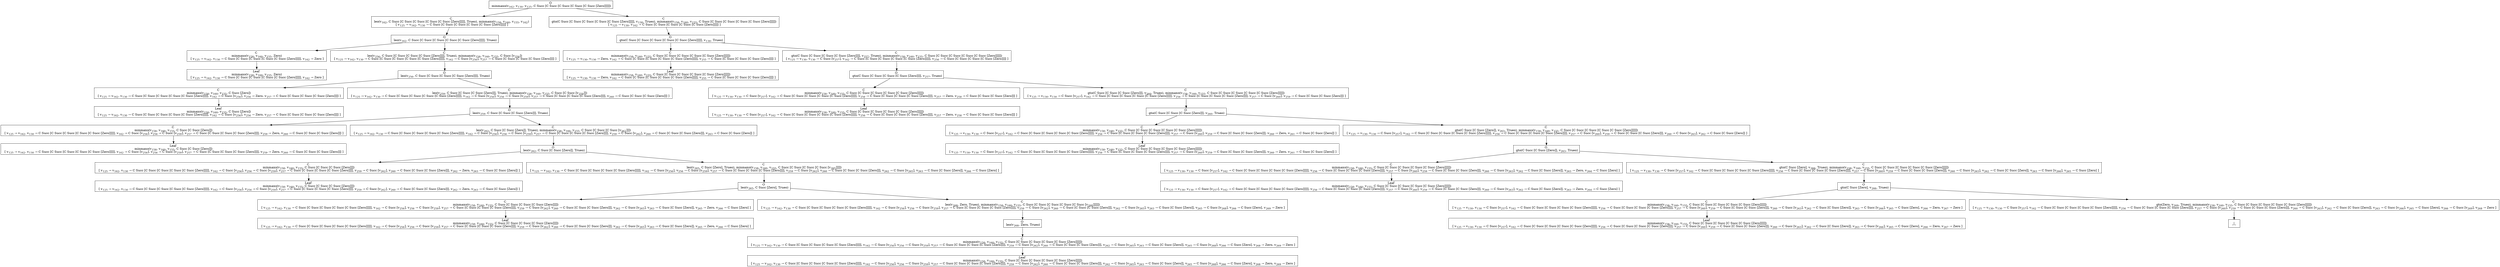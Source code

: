 digraph {
    graph [rankdir=TB
          ,bgcolor=transparent];
    node [shape=box
         ,fillcolor=white
         ,style=filled];
    0 [label=<O <BR/> minmaxo(v<SUB>162</SUB>, v<SUB>130</SUB>, v<SUB>125</SUB>, C Succ [C Succ [C Succ [C Succ [C Succ [Zero]]]]])>];
    1 [label=<C <BR/> leo(v<SUB>162</SUB>, C Succ [C Succ [C Succ [C Succ [C Succ [Zero]]]]], Trueo), minmaxo(v<SUB>158</SUB>, v<SUB>160</SUB>, v<SUB>155</SUB>, v<SUB>162</SUB>) <BR/>  [ v<SUB>125</SUB> &rarr; v<SUB>162</SUB>, v<SUB>130</SUB> &rarr; C Succ [C Succ [C Succ [C Succ [C Succ [Zero]]]]] ] >];
    2 [label=<C <BR/> gto(C Succ [C Succ [C Succ [C Succ [C Succ [Zero]]]]], v<SUB>130</SUB>, Trueo), minmaxo(v<SUB>158</SUB>, v<SUB>160</SUB>, v<SUB>155</SUB>, C Succ [C Succ [C Succ [C Succ [C Succ [Zero]]]]]) <BR/>  [ v<SUB>125</SUB> &rarr; v<SUB>130</SUB>, v<SUB>162</SUB> &rarr; C Succ [C Succ [C Succ [C Succ [C Succ [Zero]]]]] ] >];
    3 [label=<O <BR/> leo(v<SUB>162</SUB>, C Succ [C Succ [C Succ [C Succ [C Succ [Zero]]]]], Trueo)>];
    4 [label=<C <BR/> minmaxo(v<SUB>158</SUB>, v<SUB>160</SUB>, v<SUB>155</SUB>, Zero) <BR/>  [ v<SUB>125</SUB> &rarr; v<SUB>162</SUB>, v<SUB>130</SUB> &rarr; C Succ [C Succ [C Succ [C Succ [C Succ [Zero]]]]], v<SUB>162</SUB> &rarr; Zero ] >];
    5 [label=<C <BR/> leo(v<SUB>256</SUB>, C Succ [C Succ [C Succ [C Succ [Zero]]]], Trueo), minmaxo(v<SUB>158</SUB>, v<SUB>160</SUB>, v<SUB>155</SUB>, C Succ [v<SUB>256</SUB>]) <BR/>  [ v<SUB>125</SUB> &rarr; v<SUB>162</SUB>, v<SUB>130</SUB> &rarr; C Succ [C Succ [C Succ [C Succ [C Succ [Zero]]]]], v<SUB>162</SUB> &rarr; C Succ [v<SUB>256</SUB>], v<SUB>257</SUB> &rarr; C Succ [C Succ [C Succ [C Succ [Zero]]]] ] >];
    6 [label=<Leaf <BR/> minmaxo(v<SUB>158</SUB>, v<SUB>160</SUB>, v<SUB>155</SUB>, Zero) <BR/>  [ v<SUB>125</SUB> &rarr; v<SUB>162</SUB>, v<SUB>130</SUB> &rarr; C Succ [C Succ [C Succ [C Succ [C Succ [Zero]]]]], v<SUB>162</SUB> &rarr; Zero ] >];
    7 [label=<O <BR/> leo(v<SUB>256</SUB>, C Succ [C Succ [C Succ [C Succ [Zero]]]], Trueo)>];
    8 [label=<C <BR/> minmaxo(v<SUB>158</SUB>, v<SUB>160</SUB>, v<SUB>155</SUB>, C Succ [Zero]) <BR/>  [ v<SUB>125</SUB> &rarr; v<SUB>162</SUB>, v<SUB>130</SUB> &rarr; C Succ [C Succ [C Succ [C Succ [C Succ [Zero]]]]], v<SUB>162</SUB> &rarr; C Succ [v<SUB>256</SUB>], v<SUB>256</SUB> &rarr; Zero, v<SUB>257</SUB> &rarr; C Succ [C Succ [C Succ [C Succ [Zero]]]] ] >];
    9 [label=<C <BR/> leo(v<SUB>259</SUB>, C Succ [C Succ [C Succ [Zero]]], Trueo), minmaxo(v<SUB>158</SUB>, v<SUB>160</SUB>, v<SUB>155</SUB>, C Succ [C Succ [v<SUB>259</SUB>]]) <BR/>  [ v<SUB>125</SUB> &rarr; v<SUB>162</SUB>, v<SUB>130</SUB> &rarr; C Succ [C Succ [C Succ [C Succ [C Succ [Zero]]]]], v<SUB>162</SUB> &rarr; C Succ [v<SUB>256</SUB>], v<SUB>256</SUB> &rarr; C Succ [v<SUB>259</SUB>], v<SUB>257</SUB> &rarr; C Succ [C Succ [C Succ [C Succ [Zero]]]], v<SUB>260</SUB> &rarr; C Succ [C Succ [C Succ [Zero]]] ] >];
    10 [label=<Leaf <BR/> minmaxo(v<SUB>158</SUB>, v<SUB>160</SUB>, v<SUB>155</SUB>, C Succ [Zero]) <BR/>  [ v<SUB>125</SUB> &rarr; v<SUB>162</SUB>, v<SUB>130</SUB> &rarr; C Succ [C Succ [C Succ [C Succ [C Succ [Zero]]]]], v<SUB>162</SUB> &rarr; C Succ [v<SUB>256</SUB>], v<SUB>256</SUB> &rarr; Zero, v<SUB>257</SUB> &rarr; C Succ [C Succ [C Succ [C Succ [Zero]]]] ] >];
    11 [label=<O <BR/> leo(v<SUB>259</SUB>, C Succ [C Succ [C Succ [Zero]]], Trueo)>];
    12 [label=<C <BR/> minmaxo(v<SUB>158</SUB>, v<SUB>160</SUB>, v<SUB>155</SUB>, C Succ [C Succ [Zero]]) <BR/>  [ v<SUB>125</SUB> &rarr; v<SUB>162</SUB>, v<SUB>130</SUB> &rarr; C Succ [C Succ [C Succ [C Succ [C Succ [Zero]]]]], v<SUB>162</SUB> &rarr; C Succ [v<SUB>256</SUB>], v<SUB>256</SUB> &rarr; C Succ [v<SUB>259</SUB>], v<SUB>257</SUB> &rarr; C Succ [C Succ [C Succ [C Succ [Zero]]]], v<SUB>259</SUB> &rarr; Zero, v<SUB>260</SUB> &rarr; C Succ [C Succ [C Succ [Zero]]] ] >];
    13 [label=<C <BR/> leo(v<SUB>262</SUB>, C Succ [C Succ [Zero]], Trueo), minmaxo(v<SUB>158</SUB>, v<SUB>160</SUB>, v<SUB>155</SUB>, C Succ [C Succ [C Succ [v<SUB>262</SUB>]]]) <BR/>  [ v<SUB>125</SUB> &rarr; v<SUB>162</SUB>, v<SUB>130</SUB> &rarr; C Succ [C Succ [C Succ [C Succ [C Succ [Zero]]]]], v<SUB>162</SUB> &rarr; C Succ [v<SUB>256</SUB>], v<SUB>256</SUB> &rarr; C Succ [v<SUB>259</SUB>], v<SUB>257</SUB> &rarr; C Succ [C Succ [C Succ [C Succ [Zero]]]], v<SUB>259</SUB> &rarr; C Succ [v<SUB>262</SUB>], v<SUB>260</SUB> &rarr; C Succ [C Succ [C Succ [Zero]]], v<SUB>263</SUB> &rarr; C Succ [C Succ [Zero]] ] >];
    14 [label=<Leaf <BR/> minmaxo(v<SUB>158</SUB>, v<SUB>160</SUB>, v<SUB>155</SUB>, C Succ [C Succ [Zero]]) <BR/>  [ v<SUB>125</SUB> &rarr; v<SUB>162</SUB>, v<SUB>130</SUB> &rarr; C Succ [C Succ [C Succ [C Succ [C Succ [Zero]]]]], v<SUB>162</SUB> &rarr; C Succ [v<SUB>256</SUB>], v<SUB>256</SUB> &rarr; C Succ [v<SUB>259</SUB>], v<SUB>257</SUB> &rarr; C Succ [C Succ [C Succ [C Succ [Zero]]]], v<SUB>259</SUB> &rarr; Zero, v<SUB>260</SUB> &rarr; C Succ [C Succ [C Succ [Zero]]] ] >];
    15 [label=<O <BR/> leo(v<SUB>262</SUB>, C Succ [C Succ [Zero]], Trueo)>];
    16 [label=<C <BR/> minmaxo(v<SUB>158</SUB>, v<SUB>160</SUB>, v<SUB>155</SUB>, C Succ [C Succ [C Succ [Zero]]]) <BR/>  [ v<SUB>125</SUB> &rarr; v<SUB>162</SUB>, v<SUB>130</SUB> &rarr; C Succ [C Succ [C Succ [C Succ [C Succ [Zero]]]]], v<SUB>162</SUB> &rarr; C Succ [v<SUB>256</SUB>], v<SUB>256</SUB> &rarr; C Succ [v<SUB>259</SUB>], v<SUB>257</SUB> &rarr; C Succ [C Succ [C Succ [C Succ [Zero]]]], v<SUB>259</SUB> &rarr; C Succ [v<SUB>262</SUB>], v<SUB>260</SUB> &rarr; C Succ [C Succ [C Succ [Zero]]], v<SUB>262</SUB> &rarr; Zero, v<SUB>263</SUB> &rarr; C Succ [C Succ [Zero]] ] >];
    17 [label=<C <BR/> leo(v<SUB>265</SUB>, C Succ [Zero], Trueo), minmaxo(v<SUB>158</SUB>, v<SUB>160</SUB>, v<SUB>155</SUB>, C Succ [C Succ [C Succ [C Succ [v<SUB>265</SUB>]]]]) <BR/>  [ v<SUB>125</SUB> &rarr; v<SUB>162</SUB>, v<SUB>130</SUB> &rarr; C Succ [C Succ [C Succ [C Succ [C Succ [Zero]]]]], v<SUB>162</SUB> &rarr; C Succ [v<SUB>256</SUB>], v<SUB>256</SUB> &rarr; C Succ [v<SUB>259</SUB>], v<SUB>257</SUB> &rarr; C Succ [C Succ [C Succ [C Succ [Zero]]]], v<SUB>259</SUB> &rarr; C Succ [v<SUB>262</SUB>], v<SUB>260</SUB> &rarr; C Succ [C Succ [C Succ [Zero]]], v<SUB>262</SUB> &rarr; C Succ [v<SUB>265</SUB>], v<SUB>263</SUB> &rarr; C Succ [C Succ [Zero]], v<SUB>266</SUB> &rarr; C Succ [Zero] ] >];
    18 [label=<Leaf <BR/> minmaxo(v<SUB>158</SUB>, v<SUB>160</SUB>, v<SUB>155</SUB>, C Succ [C Succ [C Succ [Zero]]]) <BR/>  [ v<SUB>125</SUB> &rarr; v<SUB>162</SUB>, v<SUB>130</SUB> &rarr; C Succ [C Succ [C Succ [C Succ [C Succ [Zero]]]]], v<SUB>162</SUB> &rarr; C Succ [v<SUB>256</SUB>], v<SUB>256</SUB> &rarr; C Succ [v<SUB>259</SUB>], v<SUB>257</SUB> &rarr; C Succ [C Succ [C Succ [C Succ [Zero]]]], v<SUB>259</SUB> &rarr; C Succ [v<SUB>262</SUB>], v<SUB>260</SUB> &rarr; C Succ [C Succ [C Succ [Zero]]], v<SUB>262</SUB> &rarr; Zero, v<SUB>263</SUB> &rarr; C Succ [C Succ [Zero]] ] >];
    19 [label=<O <BR/> leo(v<SUB>265</SUB>, C Succ [Zero], Trueo)>];
    20 [label=<C <BR/> minmaxo(v<SUB>158</SUB>, v<SUB>160</SUB>, v<SUB>155</SUB>, C Succ [C Succ [C Succ [C Succ [Zero]]]]) <BR/>  [ v<SUB>125</SUB> &rarr; v<SUB>162</SUB>, v<SUB>130</SUB> &rarr; C Succ [C Succ [C Succ [C Succ [C Succ [Zero]]]]], v<SUB>162</SUB> &rarr; C Succ [v<SUB>256</SUB>], v<SUB>256</SUB> &rarr; C Succ [v<SUB>259</SUB>], v<SUB>257</SUB> &rarr; C Succ [C Succ [C Succ [C Succ [Zero]]]], v<SUB>259</SUB> &rarr; C Succ [v<SUB>262</SUB>], v<SUB>260</SUB> &rarr; C Succ [C Succ [C Succ [Zero]]], v<SUB>262</SUB> &rarr; C Succ [v<SUB>265</SUB>], v<SUB>263</SUB> &rarr; C Succ [C Succ [Zero]], v<SUB>265</SUB> &rarr; Zero, v<SUB>266</SUB> &rarr; C Succ [Zero] ] >];
    21 [label=<C <BR/> leo(v<SUB>268</SUB>, Zero, Trueo), minmaxo(v<SUB>158</SUB>, v<SUB>160</SUB>, v<SUB>155</SUB>, C Succ [C Succ [C Succ [C Succ [C Succ [v<SUB>268</SUB>]]]]]) <BR/>  [ v<SUB>125</SUB> &rarr; v<SUB>162</SUB>, v<SUB>130</SUB> &rarr; C Succ [C Succ [C Succ [C Succ [C Succ [Zero]]]]], v<SUB>162</SUB> &rarr; C Succ [v<SUB>256</SUB>], v<SUB>256</SUB> &rarr; C Succ [v<SUB>259</SUB>], v<SUB>257</SUB> &rarr; C Succ [C Succ [C Succ [C Succ [Zero]]]], v<SUB>259</SUB> &rarr; C Succ [v<SUB>262</SUB>], v<SUB>260</SUB> &rarr; C Succ [C Succ [C Succ [Zero]]], v<SUB>262</SUB> &rarr; C Succ [v<SUB>265</SUB>], v<SUB>263</SUB> &rarr; C Succ [C Succ [Zero]], v<SUB>265</SUB> &rarr; C Succ [v<SUB>268</SUB>], v<SUB>266</SUB> &rarr; C Succ [Zero], v<SUB>269</SUB> &rarr; Zero ] >];
    22 [label=<Leaf <BR/> minmaxo(v<SUB>158</SUB>, v<SUB>160</SUB>, v<SUB>155</SUB>, C Succ [C Succ [C Succ [C Succ [Zero]]]]) <BR/>  [ v<SUB>125</SUB> &rarr; v<SUB>162</SUB>, v<SUB>130</SUB> &rarr; C Succ [C Succ [C Succ [C Succ [C Succ [Zero]]]]], v<SUB>162</SUB> &rarr; C Succ [v<SUB>256</SUB>], v<SUB>256</SUB> &rarr; C Succ [v<SUB>259</SUB>], v<SUB>257</SUB> &rarr; C Succ [C Succ [C Succ [C Succ [Zero]]]], v<SUB>259</SUB> &rarr; C Succ [v<SUB>262</SUB>], v<SUB>260</SUB> &rarr; C Succ [C Succ [C Succ [Zero]]], v<SUB>262</SUB> &rarr; C Succ [v<SUB>265</SUB>], v<SUB>263</SUB> &rarr; C Succ [C Succ [Zero]], v<SUB>265</SUB> &rarr; Zero, v<SUB>266</SUB> &rarr; C Succ [Zero] ] >];
    23 [label=<O <BR/> leo(v<SUB>268</SUB>, Zero, Trueo)>];
    24 [label=<C <BR/> minmaxo(v<SUB>158</SUB>, v<SUB>160</SUB>, v<SUB>155</SUB>, C Succ [C Succ [C Succ [C Succ [C Succ [Zero]]]]]) <BR/>  [ v<SUB>125</SUB> &rarr; v<SUB>162</SUB>, v<SUB>130</SUB> &rarr; C Succ [C Succ [C Succ [C Succ [C Succ [Zero]]]]], v<SUB>162</SUB> &rarr; C Succ [v<SUB>256</SUB>], v<SUB>256</SUB> &rarr; C Succ [v<SUB>259</SUB>], v<SUB>257</SUB> &rarr; C Succ [C Succ [C Succ [C Succ [Zero]]]], v<SUB>259</SUB> &rarr; C Succ [v<SUB>262</SUB>], v<SUB>260</SUB> &rarr; C Succ [C Succ [C Succ [Zero]]], v<SUB>262</SUB> &rarr; C Succ [v<SUB>265</SUB>], v<SUB>263</SUB> &rarr; C Succ [C Succ [Zero]], v<SUB>265</SUB> &rarr; C Succ [v<SUB>268</SUB>], v<SUB>266</SUB> &rarr; C Succ [Zero], v<SUB>268</SUB> &rarr; Zero, v<SUB>269</SUB> &rarr; Zero ] >];
    25 [label=<Leaf <BR/> minmaxo(v<SUB>158</SUB>, v<SUB>160</SUB>, v<SUB>155</SUB>, C Succ [C Succ [C Succ [C Succ [C Succ [Zero]]]]]) <BR/>  [ v<SUB>125</SUB> &rarr; v<SUB>162</SUB>, v<SUB>130</SUB> &rarr; C Succ [C Succ [C Succ [C Succ [C Succ [Zero]]]]], v<SUB>162</SUB> &rarr; C Succ [v<SUB>256</SUB>], v<SUB>256</SUB> &rarr; C Succ [v<SUB>259</SUB>], v<SUB>257</SUB> &rarr; C Succ [C Succ [C Succ [C Succ [Zero]]]], v<SUB>259</SUB> &rarr; C Succ [v<SUB>262</SUB>], v<SUB>260</SUB> &rarr; C Succ [C Succ [C Succ [Zero]]], v<SUB>262</SUB> &rarr; C Succ [v<SUB>265</SUB>], v<SUB>263</SUB> &rarr; C Succ [C Succ [Zero]], v<SUB>265</SUB> &rarr; C Succ [v<SUB>268</SUB>], v<SUB>266</SUB> &rarr; C Succ [Zero], v<SUB>268</SUB> &rarr; Zero, v<SUB>269</SUB> &rarr; Zero ] >];
    26 [label=<O <BR/> gto(C Succ [C Succ [C Succ [C Succ [C Succ [Zero]]]]], v<SUB>130</SUB>, Trueo)>];
    27 [label=<C <BR/> minmaxo(v<SUB>158</SUB>, v<SUB>160</SUB>, v<SUB>155</SUB>, C Succ [C Succ [C Succ [C Succ [C Succ [Zero]]]]]) <BR/>  [ v<SUB>125</SUB> &rarr; v<SUB>130</SUB>, v<SUB>130</SUB> &rarr; Zero, v<SUB>162</SUB> &rarr; C Succ [C Succ [C Succ [C Succ [C Succ [Zero]]]]], v<SUB>255</SUB> &rarr; C Succ [C Succ [C Succ [C Succ [Zero]]]] ] >];
    28 [label=<C <BR/> gto(C Succ [C Succ [C Succ [C Succ [Zero]]]], v<SUB>257</SUB>, Trueo), minmaxo(v<SUB>158</SUB>, v<SUB>160</SUB>, v<SUB>155</SUB>, C Succ [C Succ [C Succ [C Succ [C Succ [Zero]]]]]) <BR/>  [ v<SUB>125</SUB> &rarr; v<SUB>130</SUB>, v<SUB>130</SUB> &rarr; C Succ [v<SUB>257</SUB>], v<SUB>162</SUB> &rarr; C Succ [C Succ [C Succ [C Succ [C Succ [Zero]]]]], v<SUB>256</SUB> &rarr; C Succ [C Succ [C Succ [C Succ [Zero]]]] ] >];
    29 [label=<Leaf <BR/> minmaxo(v<SUB>158</SUB>, v<SUB>160</SUB>, v<SUB>155</SUB>, C Succ [C Succ [C Succ [C Succ [C Succ [Zero]]]]]) <BR/>  [ v<SUB>125</SUB> &rarr; v<SUB>130</SUB>, v<SUB>130</SUB> &rarr; Zero, v<SUB>162</SUB> &rarr; C Succ [C Succ [C Succ [C Succ [C Succ [Zero]]]]], v<SUB>255</SUB> &rarr; C Succ [C Succ [C Succ [C Succ [Zero]]]] ] >];
    30 [label=<O <BR/> gto(C Succ [C Succ [C Succ [C Succ [Zero]]]], v<SUB>257</SUB>, Trueo)>];
    31 [label=<C <BR/> minmaxo(v<SUB>158</SUB>, v<SUB>160</SUB>, v<SUB>155</SUB>, C Succ [C Succ [C Succ [C Succ [C Succ [Zero]]]]]) <BR/>  [ v<SUB>125</SUB> &rarr; v<SUB>130</SUB>, v<SUB>130</SUB> &rarr; C Succ [v<SUB>257</SUB>], v<SUB>162</SUB> &rarr; C Succ [C Succ [C Succ [C Succ [C Succ [Zero]]]]], v<SUB>256</SUB> &rarr; C Succ [C Succ [C Succ [C Succ [Zero]]]], v<SUB>257</SUB> &rarr; Zero, v<SUB>258</SUB> &rarr; C Succ [C Succ [C Succ [Zero]]] ] >];
    32 [label=<C <BR/> gto(C Succ [C Succ [C Succ [Zero]]], v<SUB>260</SUB>, Trueo), minmaxo(v<SUB>158</SUB>, v<SUB>160</SUB>, v<SUB>155</SUB>, C Succ [C Succ [C Succ [C Succ [C Succ [Zero]]]]]) <BR/>  [ v<SUB>125</SUB> &rarr; v<SUB>130</SUB>, v<SUB>130</SUB> &rarr; C Succ [v<SUB>257</SUB>], v<SUB>162</SUB> &rarr; C Succ [C Succ [C Succ [C Succ [C Succ [Zero]]]]], v<SUB>256</SUB> &rarr; C Succ [C Succ [C Succ [C Succ [Zero]]]], v<SUB>257</SUB> &rarr; C Succ [v<SUB>260</SUB>], v<SUB>259</SUB> &rarr; C Succ [C Succ [C Succ [Zero]]] ] >];
    33 [label=<Leaf <BR/> minmaxo(v<SUB>158</SUB>, v<SUB>160</SUB>, v<SUB>155</SUB>, C Succ [C Succ [C Succ [C Succ [C Succ [Zero]]]]]) <BR/>  [ v<SUB>125</SUB> &rarr; v<SUB>130</SUB>, v<SUB>130</SUB> &rarr; C Succ [v<SUB>257</SUB>], v<SUB>162</SUB> &rarr; C Succ [C Succ [C Succ [C Succ [C Succ [Zero]]]]], v<SUB>256</SUB> &rarr; C Succ [C Succ [C Succ [C Succ [Zero]]]], v<SUB>257</SUB> &rarr; Zero, v<SUB>258</SUB> &rarr; C Succ [C Succ [C Succ [Zero]]] ] >];
    34 [label=<O <BR/> gto(C Succ [C Succ [C Succ [Zero]]], v<SUB>260</SUB>, Trueo)>];
    35 [label=<C <BR/> minmaxo(v<SUB>158</SUB>, v<SUB>160</SUB>, v<SUB>155</SUB>, C Succ [C Succ [C Succ [C Succ [C Succ [Zero]]]]]) <BR/>  [ v<SUB>125</SUB> &rarr; v<SUB>130</SUB>, v<SUB>130</SUB> &rarr; C Succ [v<SUB>257</SUB>], v<SUB>162</SUB> &rarr; C Succ [C Succ [C Succ [C Succ [C Succ [Zero]]]]], v<SUB>256</SUB> &rarr; C Succ [C Succ [C Succ [C Succ [Zero]]]], v<SUB>257</SUB> &rarr; C Succ [v<SUB>260</SUB>], v<SUB>259</SUB> &rarr; C Succ [C Succ [C Succ [Zero]]], v<SUB>260</SUB> &rarr; Zero, v<SUB>261</SUB> &rarr; C Succ [C Succ [Zero]] ] >];
    36 [label=<C <BR/> gto(C Succ [C Succ [Zero]], v<SUB>263</SUB>, Trueo), minmaxo(v<SUB>158</SUB>, v<SUB>160</SUB>, v<SUB>155</SUB>, C Succ [C Succ [C Succ [C Succ [C Succ [Zero]]]]]) <BR/>  [ v<SUB>125</SUB> &rarr; v<SUB>130</SUB>, v<SUB>130</SUB> &rarr; C Succ [v<SUB>257</SUB>], v<SUB>162</SUB> &rarr; C Succ [C Succ [C Succ [C Succ [C Succ [Zero]]]]], v<SUB>256</SUB> &rarr; C Succ [C Succ [C Succ [C Succ [Zero]]]], v<SUB>257</SUB> &rarr; C Succ [v<SUB>260</SUB>], v<SUB>259</SUB> &rarr; C Succ [C Succ [C Succ [Zero]]], v<SUB>260</SUB> &rarr; C Succ [v<SUB>263</SUB>], v<SUB>262</SUB> &rarr; C Succ [C Succ [Zero]] ] >];
    37 [label=<Leaf <BR/> minmaxo(v<SUB>158</SUB>, v<SUB>160</SUB>, v<SUB>155</SUB>, C Succ [C Succ [C Succ [C Succ [C Succ [Zero]]]]]) <BR/>  [ v<SUB>125</SUB> &rarr; v<SUB>130</SUB>, v<SUB>130</SUB> &rarr; C Succ [v<SUB>257</SUB>], v<SUB>162</SUB> &rarr; C Succ [C Succ [C Succ [C Succ [C Succ [Zero]]]]], v<SUB>256</SUB> &rarr; C Succ [C Succ [C Succ [C Succ [Zero]]]], v<SUB>257</SUB> &rarr; C Succ [v<SUB>260</SUB>], v<SUB>259</SUB> &rarr; C Succ [C Succ [C Succ [Zero]]], v<SUB>260</SUB> &rarr; Zero, v<SUB>261</SUB> &rarr; C Succ [C Succ [Zero]] ] >];
    38 [label=<O <BR/> gto(C Succ [C Succ [Zero]], v<SUB>263</SUB>, Trueo)>];
    39 [label=<C <BR/> minmaxo(v<SUB>158</SUB>, v<SUB>160</SUB>, v<SUB>155</SUB>, C Succ [C Succ [C Succ [C Succ [C Succ [Zero]]]]]) <BR/>  [ v<SUB>125</SUB> &rarr; v<SUB>130</SUB>, v<SUB>130</SUB> &rarr; C Succ [v<SUB>257</SUB>], v<SUB>162</SUB> &rarr; C Succ [C Succ [C Succ [C Succ [C Succ [Zero]]]]], v<SUB>256</SUB> &rarr; C Succ [C Succ [C Succ [C Succ [Zero]]]], v<SUB>257</SUB> &rarr; C Succ [v<SUB>260</SUB>], v<SUB>259</SUB> &rarr; C Succ [C Succ [C Succ [Zero]]], v<SUB>260</SUB> &rarr; C Succ [v<SUB>263</SUB>], v<SUB>262</SUB> &rarr; C Succ [C Succ [Zero]], v<SUB>263</SUB> &rarr; Zero, v<SUB>264</SUB> &rarr; C Succ [Zero] ] >];
    40 [label=<C <BR/> gto(C Succ [Zero], v<SUB>266</SUB>, Trueo), minmaxo(v<SUB>158</SUB>, v<SUB>160</SUB>, v<SUB>155</SUB>, C Succ [C Succ [C Succ [C Succ [C Succ [Zero]]]]]) <BR/>  [ v<SUB>125</SUB> &rarr; v<SUB>130</SUB>, v<SUB>130</SUB> &rarr; C Succ [v<SUB>257</SUB>], v<SUB>162</SUB> &rarr; C Succ [C Succ [C Succ [C Succ [C Succ [Zero]]]]], v<SUB>256</SUB> &rarr; C Succ [C Succ [C Succ [C Succ [Zero]]]], v<SUB>257</SUB> &rarr; C Succ [v<SUB>260</SUB>], v<SUB>259</SUB> &rarr; C Succ [C Succ [C Succ [Zero]]], v<SUB>260</SUB> &rarr; C Succ [v<SUB>263</SUB>], v<SUB>262</SUB> &rarr; C Succ [C Succ [Zero]], v<SUB>263</SUB> &rarr; C Succ [v<SUB>266</SUB>], v<SUB>265</SUB> &rarr; C Succ [Zero] ] >];
    41 [label=<Leaf <BR/> minmaxo(v<SUB>158</SUB>, v<SUB>160</SUB>, v<SUB>155</SUB>, C Succ [C Succ [C Succ [C Succ [C Succ [Zero]]]]]) <BR/>  [ v<SUB>125</SUB> &rarr; v<SUB>130</SUB>, v<SUB>130</SUB> &rarr; C Succ [v<SUB>257</SUB>], v<SUB>162</SUB> &rarr; C Succ [C Succ [C Succ [C Succ [C Succ [Zero]]]]], v<SUB>256</SUB> &rarr; C Succ [C Succ [C Succ [C Succ [Zero]]]], v<SUB>257</SUB> &rarr; C Succ [v<SUB>260</SUB>], v<SUB>259</SUB> &rarr; C Succ [C Succ [C Succ [Zero]]], v<SUB>260</SUB> &rarr; C Succ [v<SUB>263</SUB>], v<SUB>262</SUB> &rarr; C Succ [C Succ [Zero]], v<SUB>263</SUB> &rarr; Zero, v<SUB>264</SUB> &rarr; C Succ [Zero] ] >];
    42 [label=<O <BR/> gto(C Succ [Zero], v<SUB>266</SUB>, Trueo)>];
    43 [label=<C <BR/> minmaxo(v<SUB>158</SUB>, v<SUB>160</SUB>, v<SUB>155</SUB>, C Succ [C Succ [C Succ [C Succ [C Succ [Zero]]]]]) <BR/>  [ v<SUB>125</SUB> &rarr; v<SUB>130</SUB>, v<SUB>130</SUB> &rarr; C Succ [v<SUB>257</SUB>], v<SUB>162</SUB> &rarr; C Succ [C Succ [C Succ [C Succ [C Succ [Zero]]]]], v<SUB>256</SUB> &rarr; C Succ [C Succ [C Succ [C Succ [Zero]]]], v<SUB>257</SUB> &rarr; C Succ [v<SUB>260</SUB>], v<SUB>259</SUB> &rarr; C Succ [C Succ [C Succ [Zero]]], v<SUB>260</SUB> &rarr; C Succ [v<SUB>263</SUB>], v<SUB>262</SUB> &rarr; C Succ [C Succ [Zero]], v<SUB>263</SUB> &rarr; C Succ [v<SUB>266</SUB>], v<SUB>265</SUB> &rarr; C Succ [Zero], v<SUB>266</SUB> &rarr; Zero, v<SUB>267</SUB> &rarr; Zero ] >];
    44 [label=<C <BR/> gto(Zero, v<SUB>269</SUB>, Trueo), minmaxo(v<SUB>158</SUB>, v<SUB>160</SUB>, v<SUB>155</SUB>, C Succ [C Succ [C Succ [C Succ [C Succ [Zero]]]]]) <BR/>  [ v<SUB>125</SUB> &rarr; v<SUB>130</SUB>, v<SUB>130</SUB> &rarr; C Succ [v<SUB>257</SUB>], v<SUB>162</SUB> &rarr; C Succ [C Succ [C Succ [C Succ [C Succ [Zero]]]]], v<SUB>256</SUB> &rarr; C Succ [C Succ [C Succ [C Succ [Zero]]]], v<SUB>257</SUB> &rarr; C Succ [v<SUB>260</SUB>], v<SUB>259</SUB> &rarr; C Succ [C Succ [C Succ [Zero]]], v<SUB>260</SUB> &rarr; C Succ [v<SUB>263</SUB>], v<SUB>262</SUB> &rarr; C Succ [C Succ [Zero]], v<SUB>263</SUB> &rarr; C Succ [v<SUB>266</SUB>], v<SUB>265</SUB> &rarr; C Succ [Zero], v<SUB>266</SUB> &rarr; C Succ [v<SUB>269</SUB>], v<SUB>268</SUB> &rarr; Zero ] >];
    45 [label=<Leaf <BR/> minmaxo(v<SUB>158</SUB>, v<SUB>160</SUB>, v<SUB>155</SUB>, C Succ [C Succ [C Succ [C Succ [C Succ [Zero]]]]]) <BR/>  [ v<SUB>125</SUB> &rarr; v<SUB>130</SUB>, v<SUB>130</SUB> &rarr; C Succ [v<SUB>257</SUB>], v<SUB>162</SUB> &rarr; C Succ [C Succ [C Succ [C Succ [C Succ [Zero]]]]], v<SUB>256</SUB> &rarr; C Succ [C Succ [C Succ [C Succ [Zero]]]], v<SUB>257</SUB> &rarr; C Succ [v<SUB>260</SUB>], v<SUB>259</SUB> &rarr; C Succ [C Succ [C Succ [Zero]]], v<SUB>260</SUB> &rarr; C Succ [v<SUB>263</SUB>], v<SUB>262</SUB> &rarr; C Succ [C Succ [Zero]], v<SUB>263</SUB> &rarr; C Succ [v<SUB>266</SUB>], v<SUB>265</SUB> &rarr; C Succ [Zero], v<SUB>266</SUB> &rarr; Zero, v<SUB>267</SUB> &rarr; Zero ] >];
    46 [label=<_|_>];
    0 -> 1 [label=""];
    0 -> 2 [label=""];
    1 -> 3 [label=""];
    2 -> 26 [label=""];
    3 -> 4 [label=""];
    3 -> 5 [label=""];
    4 -> 6 [label=""];
    5 -> 7 [label=""];
    7 -> 8 [label=""];
    7 -> 9 [label=""];
    8 -> 10 [label=""];
    9 -> 11 [label=""];
    11 -> 12 [label=""];
    11 -> 13 [label=""];
    12 -> 14 [label=""];
    13 -> 15 [label=""];
    15 -> 16 [label=""];
    15 -> 17 [label=""];
    16 -> 18 [label=""];
    17 -> 19 [label=""];
    19 -> 20 [label=""];
    19 -> 21 [label=""];
    20 -> 22 [label=""];
    21 -> 23 [label=""];
    23 -> 24 [label=""];
    24 -> 25 [label=""];
    26 -> 27 [label=""];
    26 -> 28 [label=""];
    27 -> 29 [label=""];
    28 -> 30 [label=""];
    30 -> 31 [label=""];
    30 -> 32 [label=""];
    31 -> 33 [label=""];
    32 -> 34 [label=""];
    34 -> 35 [label=""];
    34 -> 36 [label=""];
    35 -> 37 [label=""];
    36 -> 38 [label=""];
    38 -> 39 [label=""];
    38 -> 40 [label=""];
    39 -> 41 [label=""];
    40 -> 42 [label=""];
    42 -> 43 [label=""];
    42 -> 44 [label=""];
    43 -> 45 [label=""];
    44 -> 46 [label=""];
}